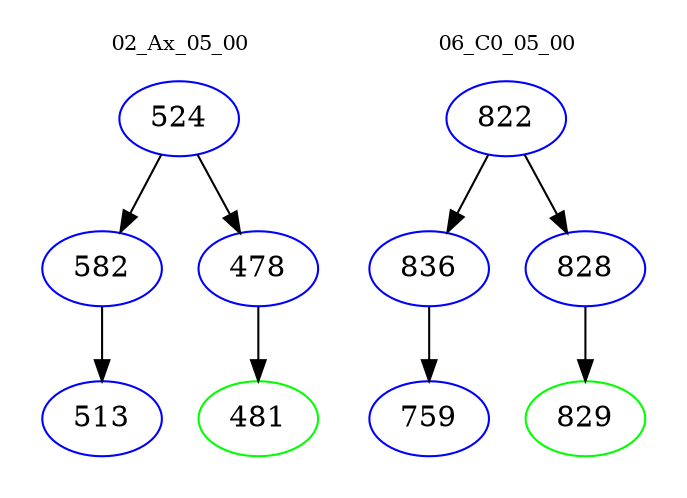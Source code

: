 digraph{
subgraph cluster_0 {
color = white
label = "02_Ax_05_00";
fontsize=10;
T0_524 [label="524", color="blue"]
T0_524 -> T0_582 [color="black"]
T0_582 [label="582", color="blue"]
T0_582 -> T0_513 [color="black"]
T0_513 [label="513", color="blue"]
T0_524 -> T0_478 [color="black"]
T0_478 [label="478", color="blue"]
T0_478 -> T0_481 [color="black"]
T0_481 [label="481", color="green"]
}
subgraph cluster_1 {
color = white
label = "06_C0_05_00";
fontsize=10;
T1_822 [label="822", color="blue"]
T1_822 -> T1_836 [color="black"]
T1_836 [label="836", color="blue"]
T1_836 -> T1_759 [color="black"]
T1_759 [label="759", color="blue"]
T1_822 -> T1_828 [color="black"]
T1_828 [label="828", color="blue"]
T1_828 -> T1_829 [color="black"]
T1_829 [label="829", color="green"]
}
}
